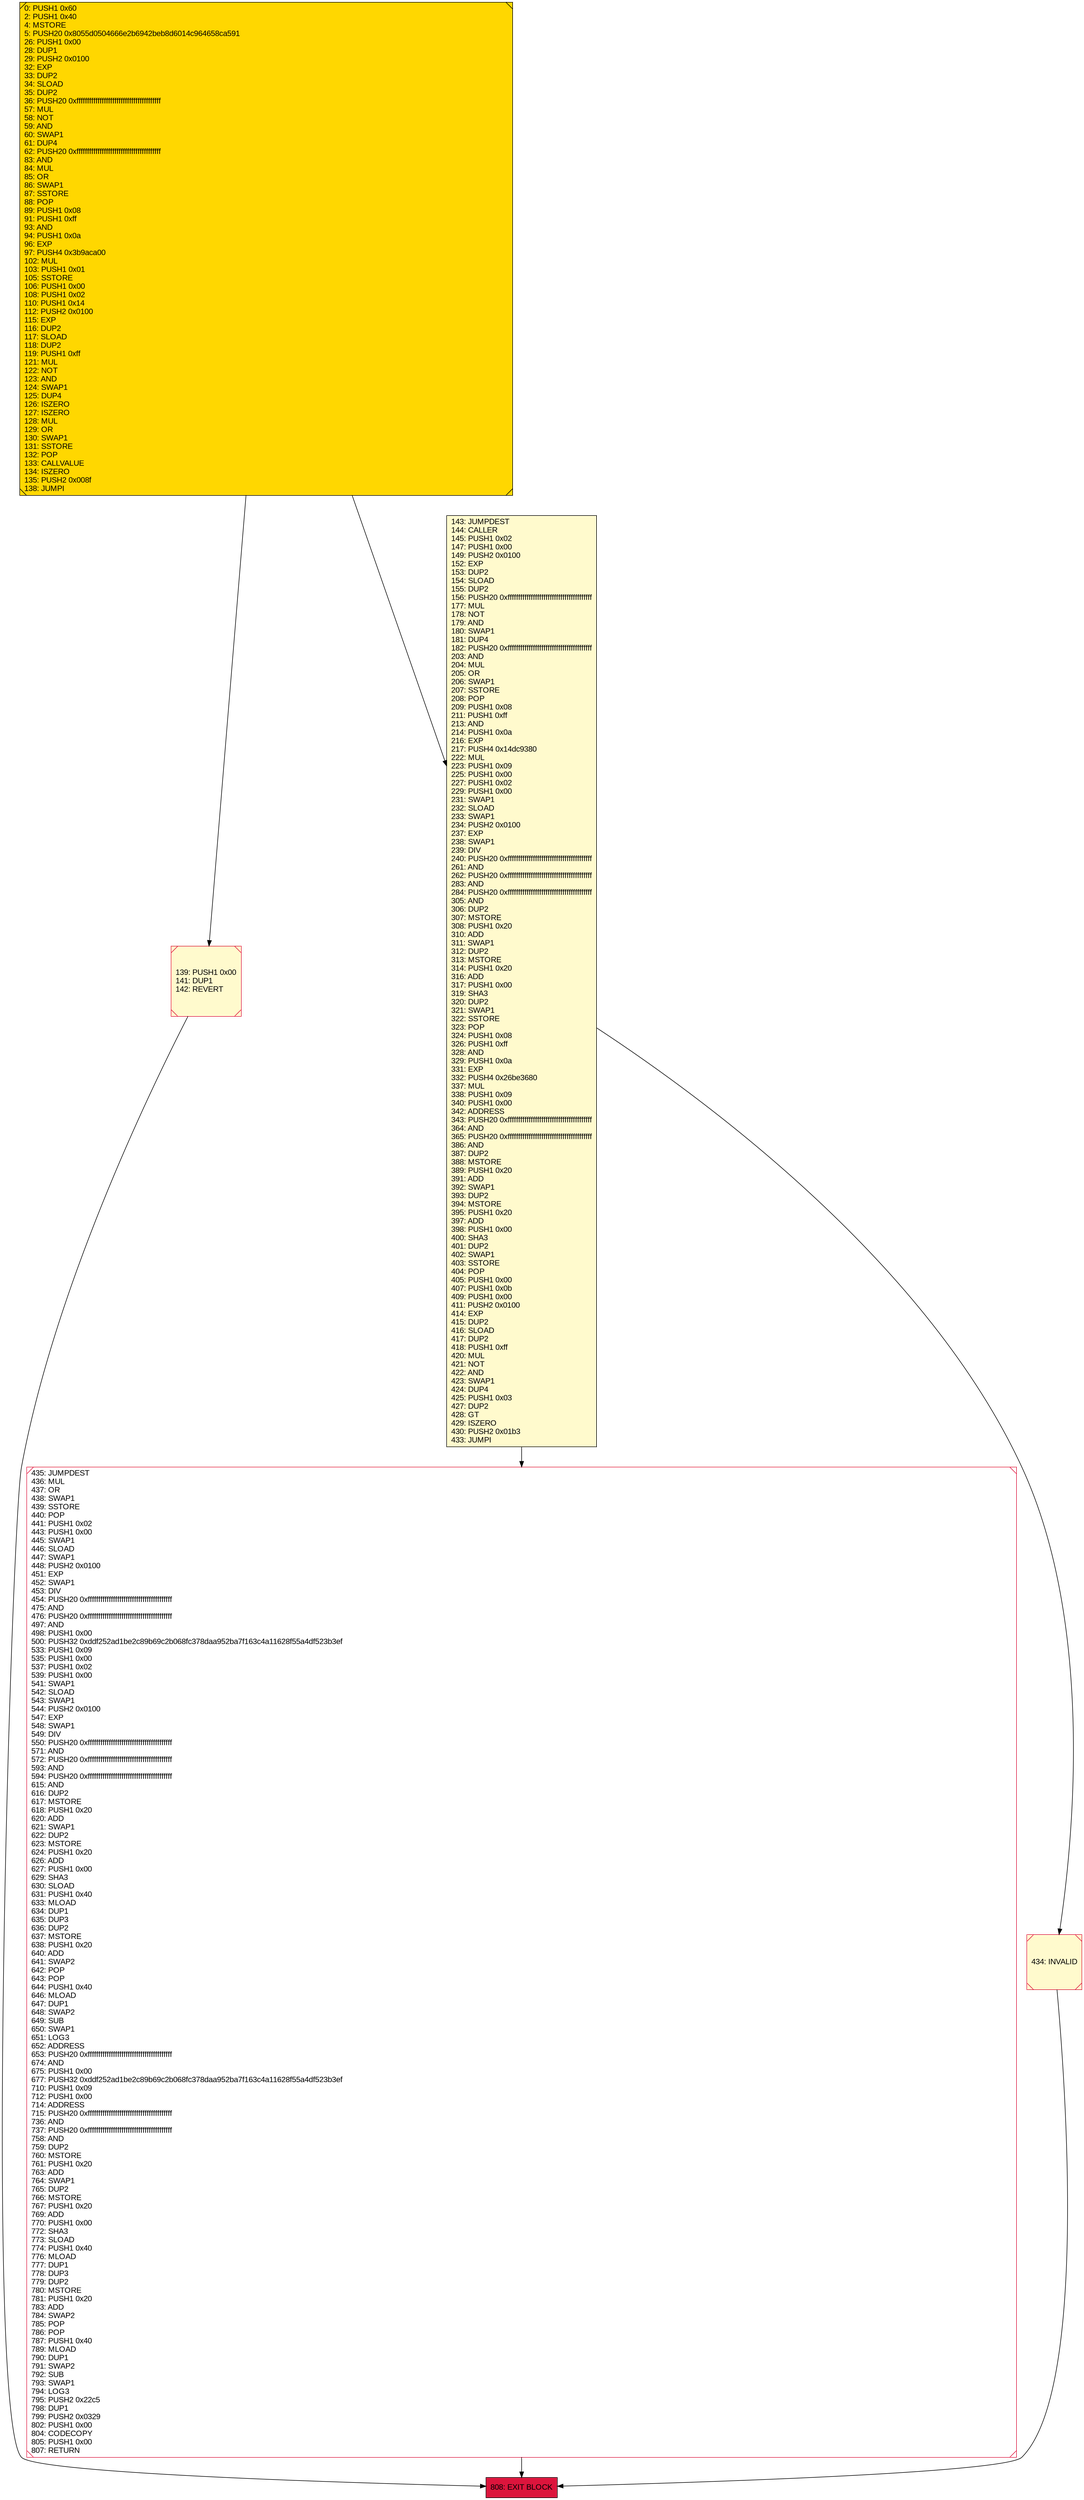 digraph G {
bgcolor=transparent rankdir=UD;
node [shape=box style=filled color=black fillcolor=white fontname=arial fontcolor=black];
435 [label="435: JUMPDEST\l436: MUL\l437: OR\l438: SWAP1\l439: SSTORE\l440: POP\l441: PUSH1 0x02\l443: PUSH1 0x00\l445: SWAP1\l446: SLOAD\l447: SWAP1\l448: PUSH2 0x0100\l451: EXP\l452: SWAP1\l453: DIV\l454: PUSH20 0xffffffffffffffffffffffffffffffffffffffff\l475: AND\l476: PUSH20 0xffffffffffffffffffffffffffffffffffffffff\l497: AND\l498: PUSH1 0x00\l500: PUSH32 0xddf252ad1be2c89b69c2b068fc378daa952ba7f163c4a11628f55a4df523b3ef\l533: PUSH1 0x09\l535: PUSH1 0x00\l537: PUSH1 0x02\l539: PUSH1 0x00\l541: SWAP1\l542: SLOAD\l543: SWAP1\l544: PUSH2 0x0100\l547: EXP\l548: SWAP1\l549: DIV\l550: PUSH20 0xffffffffffffffffffffffffffffffffffffffff\l571: AND\l572: PUSH20 0xffffffffffffffffffffffffffffffffffffffff\l593: AND\l594: PUSH20 0xffffffffffffffffffffffffffffffffffffffff\l615: AND\l616: DUP2\l617: MSTORE\l618: PUSH1 0x20\l620: ADD\l621: SWAP1\l622: DUP2\l623: MSTORE\l624: PUSH1 0x20\l626: ADD\l627: PUSH1 0x00\l629: SHA3\l630: SLOAD\l631: PUSH1 0x40\l633: MLOAD\l634: DUP1\l635: DUP3\l636: DUP2\l637: MSTORE\l638: PUSH1 0x20\l640: ADD\l641: SWAP2\l642: POP\l643: POP\l644: PUSH1 0x40\l646: MLOAD\l647: DUP1\l648: SWAP2\l649: SUB\l650: SWAP1\l651: LOG3\l652: ADDRESS\l653: PUSH20 0xffffffffffffffffffffffffffffffffffffffff\l674: AND\l675: PUSH1 0x00\l677: PUSH32 0xddf252ad1be2c89b69c2b068fc378daa952ba7f163c4a11628f55a4df523b3ef\l710: PUSH1 0x09\l712: PUSH1 0x00\l714: ADDRESS\l715: PUSH20 0xffffffffffffffffffffffffffffffffffffffff\l736: AND\l737: PUSH20 0xffffffffffffffffffffffffffffffffffffffff\l758: AND\l759: DUP2\l760: MSTORE\l761: PUSH1 0x20\l763: ADD\l764: SWAP1\l765: DUP2\l766: MSTORE\l767: PUSH1 0x20\l769: ADD\l770: PUSH1 0x00\l772: SHA3\l773: SLOAD\l774: PUSH1 0x40\l776: MLOAD\l777: DUP1\l778: DUP3\l779: DUP2\l780: MSTORE\l781: PUSH1 0x20\l783: ADD\l784: SWAP2\l785: POP\l786: POP\l787: PUSH1 0x40\l789: MLOAD\l790: DUP1\l791: SWAP2\l792: SUB\l793: SWAP1\l794: LOG3\l795: PUSH2 0x22c5\l798: DUP1\l799: PUSH2 0x0329\l802: PUSH1 0x00\l804: CODECOPY\l805: PUSH1 0x00\l807: RETURN\l" shape=Msquare color=crimson ];
808 [label="808: EXIT BLOCK\l" fillcolor=crimson ];
139 [label="139: PUSH1 0x00\l141: DUP1\l142: REVERT\l" fillcolor=lemonchiffon shape=Msquare color=crimson ];
143 [label="143: JUMPDEST\l144: CALLER\l145: PUSH1 0x02\l147: PUSH1 0x00\l149: PUSH2 0x0100\l152: EXP\l153: DUP2\l154: SLOAD\l155: DUP2\l156: PUSH20 0xffffffffffffffffffffffffffffffffffffffff\l177: MUL\l178: NOT\l179: AND\l180: SWAP1\l181: DUP4\l182: PUSH20 0xffffffffffffffffffffffffffffffffffffffff\l203: AND\l204: MUL\l205: OR\l206: SWAP1\l207: SSTORE\l208: POP\l209: PUSH1 0x08\l211: PUSH1 0xff\l213: AND\l214: PUSH1 0x0a\l216: EXP\l217: PUSH4 0x14dc9380\l222: MUL\l223: PUSH1 0x09\l225: PUSH1 0x00\l227: PUSH1 0x02\l229: PUSH1 0x00\l231: SWAP1\l232: SLOAD\l233: SWAP1\l234: PUSH2 0x0100\l237: EXP\l238: SWAP1\l239: DIV\l240: PUSH20 0xffffffffffffffffffffffffffffffffffffffff\l261: AND\l262: PUSH20 0xffffffffffffffffffffffffffffffffffffffff\l283: AND\l284: PUSH20 0xffffffffffffffffffffffffffffffffffffffff\l305: AND\l306: DUP2\l307: MSTORE\l308: PUSH1 0x20\l310: ADD\l311: SWAP1\l312: DUP2\l313: MSTORE\l314: PUSH1 0x20\l316: ADD\l317: PUSH1 0x00\l319: SHA3\l320: DUP2\l321: SWAP1\l322: SSTORE\l323: POP\l324: PUSH1 0x08\l326: PUSH1 0xff\l328: AND\l329: PUSH1 0x0a\l331: EXP\l332: PUSH4 0x26be3680\l337: MUL\l338: PUSH1 0x09\l340: PUSH1 0x00\l342: ADDRESS\l343: PUSH20 0xffffffffffffffffffffffffffffffffffffffff\l364: AND\l365: PUSH20 0xffffffffffffffffffffffffffffffffffffffff\l386: AND\l387: DUP2\l388: MSTORE\l389: PUSH1 0x20\l391: ADD\l392: SWAP1\l393: DUP2\l394: MSTORE\l395: PUSH1 0x20\l397: ADD\l398: PUSH1 0x00\l400: SHA3\l401: DUP2\l402: SWAP1\l403: SSTORE\l404: POP\l405: PUSH1 0x00\l407: PUSH1 0x0b\l409: PUSH1 0x00\l411: PUSH2 0x0100\l414: EXP\l415: DUP2\l416: SLOAD\l417: DUP2\l418: PUSH1 0xff\l420: MUL\l421: NOT\l422: AND\l423: SWAP1\l424: DUP4\l425: PUSH1 0x03\l427: DUP2\l428: GT\l429: ISZERO\l430: PUSH2 0x01b3\l433: JUMPI\l" fillcolor=lemonchiffon ];
0 [label="0: PUSH1 0x60\l2: PUSH1 0x40\l4: MSTORE\l5: PUSH20 0x8055d0504666e2b6942beb8d6014c964658ca591\l26: PUSH1 0x00\l28: DUP1\l29: PUSH2 0x0100\l32: EXP\l33: DUP2\l34: SLOAD\l35: DUP2\l36: PUSH20 0xffffffffffffffffffffffffffffffffffffffff\l57: MUL\l58: NOT\l59: AND\l60: SWAP1\l61: DUP4\l62: PUSH20 0xffffffffffffffffffffffffffffffffffffffff\l83: AND\l84: MUL\l85: OR\l86: SWAP1\l87: SSTORE\l88: POP\l89: PUSH1 0x08\l91: PUSH1 0xff\l93: AND\l94: PUSH1 0x0a\l96: EXP\l97: PUSH4 0x3b9aca00\l102: MUL\l103: PUSH1 0x01\l105: SSTORE\l106: PUSH1 0x00\l108: PUSH1 0x02\l110: PUSH1 0x14\l112: PUSH2 0x0100\l115: EXP\l116: DUP2\l117: SLOAD\l118: DUP2\l119: PUSH1 0xff\l121: MUL\l122: NOT\l123: AND\l124: SWAP1\l125: DUP4\l126: ISZERO\l127: ISZERO\l128: MUL\l129: OR\l130: SWAP1\l131: SSTORE\l132: POP\l133: CALLVALUE\l134: ISZERO\l135: PUSH2 0x008f\l138: JUMPI\l" fillcolor=lemonchiffon shape=Msquare fillcolor=gold ];
434 [label="434: INVALID\l" fillcolor=lemonchiffon shape=Msquare color=crimson ];
0 -> 139;
0 -> 143;
139 -> 808;
434 -> 808;
143 -> 434;
143 -> 435;
435 -> 808;
}